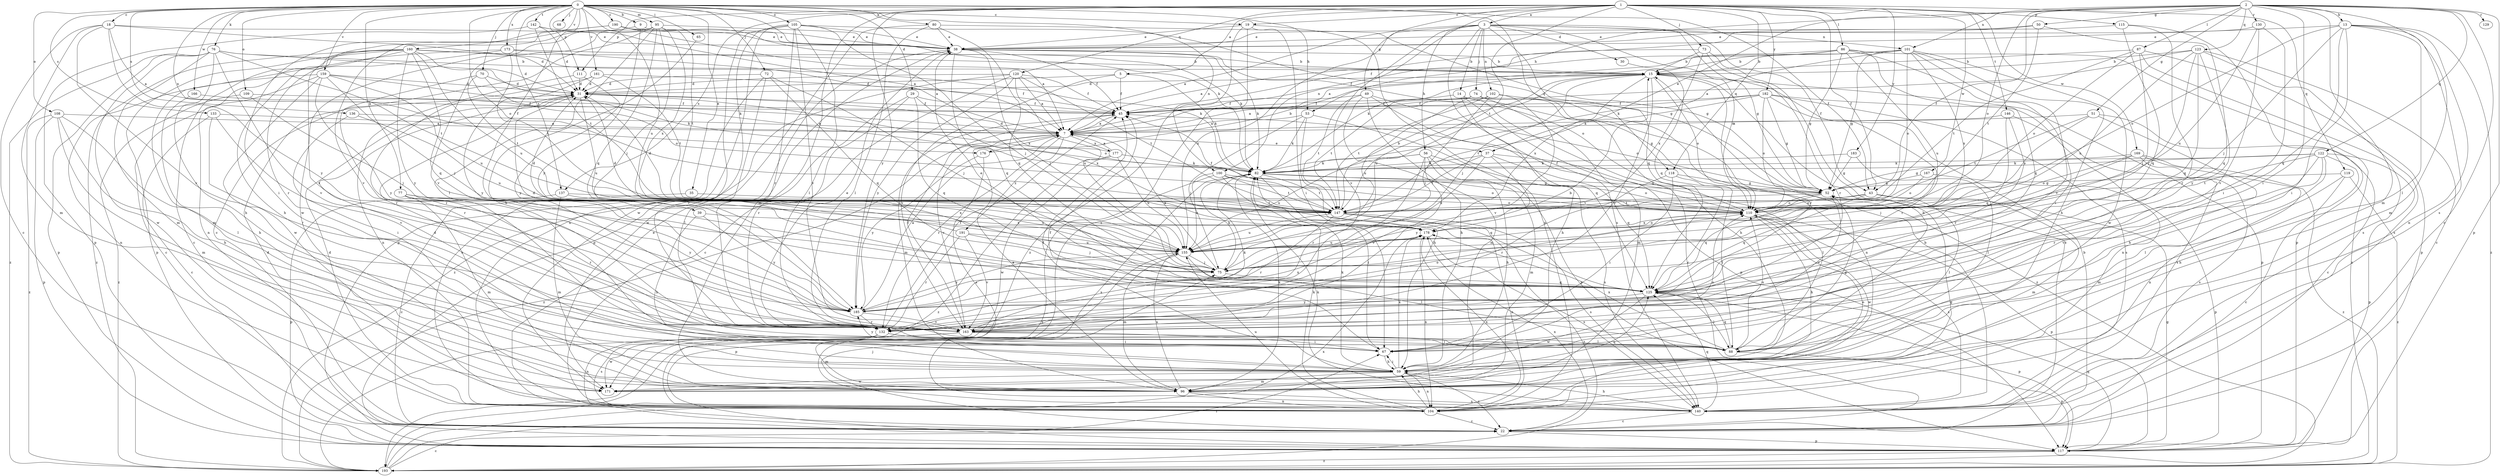 strict digraph  {
0;
1;
2;
3;
5;
7;
9;
13;
14;
15;
18;
19;
22;
29;
30;
31;
35;
37;
38;
39;
43;
45;
49;
50;
51;
52;
53;
56;
59;
65;
67;
68;
70;
72;
73;
74;
75;
76;
77;
80;
82;
86;
87;
88;
95;
96;
100;
101;
102;
104;
105;
108;
109;
110;
111;
115;
117;
118;
119;
120;
122;
123;
125;
129;
130;
132;
133;
136;
137;
140;
142;
146;
147;
155;
159;
160;
161;
163;
166;
167;
169;
171;
173;
176;
177;
178;
182;
183;
185;
190;
191;
193;
0 -> 9  [label=b];
0 -> 18  [label=c];
0 -> 19  [label=c];
0 -> 29  [label=d];
0 -> 35  [label=e];
0 -> 39  [label=f];
0 -> 43  [label=f];
0 -> 53  [label=h];
0 -> 65  [label=i];
0 -> 68  [label=j];
0 -> 70  [label=j];
0 -> 72  [label=j];
0 -> 76  [label=k];
0 -> 77  [label=k];
0 -> 80  [label=k];
0 -> 82  [label=k];
0 -> 95  [label=m];
0 -> 100  [label=n];
0 -> 105  [label=o];
0 -> 108  [label=o];
0 -> 109  [label=o];
0 -> 110  [label=o];
0 -> 111  [label=p];
0 -> 118  [label=q];
0 -> 133  [label=s];
0 -> 136  [label=s];
0 -> 137  [label=s];
0 -> 142  [label=t];
0 -> 155  [label=u];
0 -> 159  [label=v];
0 -> 160  [label=v];
0 -> 161  [label=v];
0 -> 166  [label=w];
0 -> 173  [label=x];
0 -> 176  [label=x];
0 -> 190  [label=z];
1 -> 3  [label=a];
1 -> 5  [label=a];
1 -> 19  [label=c];
1 -> 43  [label=f];
1 -> 49  [label=g];
1 -> 73  [label=j];
1 -> 86  [label=l];
1 -> 96  [label=m];
1 -> 100  [label=n];
1 -> 111  [label=p];
1 -> 115  [label=p];
1 -> 118  [label=q];
1 -> 119  [label=q];
1 -> 120  [label=q];
1 -> 137  [label=s];
1 -> 146  [label=t];
1 -> 147  [label=t];
1 -> 167  [label=w];
1 -> 169  [label=w];
1 -> 182  [label=y];
1 -> 183  [label=y];
1 -> 185  [label=y];
2 -> 13  [label=b];
2 -> 22  [label=c];
2 -> 37  [label=e];
2 -> 43  [label=f];
2 -> 50  [label=g];
2 -> 51  [label=g];
2 -> 53  [label=h];
2 -> 67  [label=i];
2 -> 87  [label=l];
2 -> 96  [label=m];
2 -> 101  [label=n];
2 -> 110  [label=o];
2 -> 117  [label=p];
2 -> 122  [label=q];
2 -> 123  [label=q];
2 -> 129  [label=r];
2 -> 130  [label=r];
2 -> 140  [label=s];
3 -> 7  [label=a];
3 -> 14  [label=b];
3 -> 30  [label=d];
3 -> 43  [label=f];
3 -> 52  [label=g];
3 -> 56  [label=h];
3 -> 74  [label=j];
3 -> 101  [label=n];
3 -> 102  [label=n];
3 -> 110  [label=o];
3 -> 125  [label=q];
3 -> 140  [label=s];
3 -> 155  [label=u];
3 -> 163  [label=v];
5 -> 31  [label=d];
5 -> 45  [label=f];
5 -> 82  [label=k];
5 -> 163  [label=v];
7 -> 37  [label=e];
7 -> 132  [label=r];
7 -> 163  [label=v];
7 -> 176  [label=x];
7 -> 177  [label=x];
7 -> 191  [label=z];
7 -> 193  [label=z];
9 -> 38  [label=e];
9 -> 163  [label=v];
9 -> 185  [label=y];
13 -> 38  [label=e];
13 -> 67  [label=i];
13 -> 75  [label=j];
13 -> 88  [label=l];
13 -> 96  [label=m];
13 -> 104  [label=n];
13 -> 110  [label=o];
13 -> 125  [label=q];
13 -> 193  [label=z];
14 -> 22  [label=c];
14 -> 45  [label=f];
14 -> 52  [label=g];
14 -> 59  [label=h];
14 -> 117  [label=p];
15 -> 31  [label=d];
15 -> 75  [label=j];
15 -> 110  [label=o];
15 -> 117  [label=p];
15 -> 132  [label=r];
15 -> 155  [label=u];
15 -> 163  [label=v];
15 -> 178  [label=x];
18 -> 7  [label=a];
18 -> 22  [label=c];
18 -> 31  [label=d];
18 -> 38  [label=e];
18 -> 96  [label=m];
18 -> 163  [label=v];
18 -> 185  [label=y];
19 -> 38  [label=e];
19 -> 67  [label=i];
19 -> 104  [label=n];
19 -> 140  [label=s];
19 -> 193  [label=z];
22 -> 15  [label=b];
22 -> 75  [label=j];
22 -> 117  [label=p];
22 -> 178  [label=x];
29 -> 45  [label=f];
29 -> 88  [label=l];
29 -> 125  [label=q];
29 -> 132  [label=r];
29 -> 178  [label=x];
30 -> 125  [label=q];
31 -> 45  [label=f];
31 -> 110  [label=o];
31 -> 132  [label=r];
31 -> 155  [label=u];
35 -> 22  [label=c];
35 -> 147  [label=t];
37 -> 82  [label=k];
37 -> 88  [label=l];
37 -> 125  [label=q];
37 -> 147  [label=t];
37 -> 155  [label=u];
37 -> 185  [label=y];
38 -> 15  [label=b];
38 -> 45  [label=f];
38 -> 75  [label=j];
38 -> 82  [label=k];
38 -> 110  [label=o];
38 -> 125  [label=q];
38 -> 171  [label=w];
39 -> 59  [label=h];
39 -> 178  [label=x];
39 -> 185  [label=y];
43 -> 88  [label=l];
43 -> 96  [label=m];
43 -> 110  [label=o];
43 -> 125  [label=q];
43 -> 147  [label=t];
45 -> 7  [label=a];
45 -> 96  [label=m];
49 -> 45  [label=f];
49 -> 59  [label=h];
49 -> 96  [label=m];
49 -> 110  [label=o];
49 -> 125  [label=q];
49 -> 147  [label=t];
50 -> 38  [label=e];
50 -> 45  [label=f];
50 -> 125  [label=q];
50 -> 147  [label=t];
51 -> 7  [label=a];
51 -> 22  [label=c];
51 -> 59  [label=h];
51 -> 110  [label=o];
51 -> 147  [label=t];
52 -> 110  [label=o];
52 -> 125  [label=q];
52 -> 147  [label=t];
52 -> 163  [label=v];
53 -> 7  [label=a];
53 -> 59  [label=h];
53 -> 75  [label=j];
53 -> 82  [label=k];
53 -> 117  [label=p];
56 -> 59  [label=h];
56 -> 82  [label=k];
56 -> 96  [label=m];
56 -> 132  [label=r];
56 -> 140  [label=s];
56 -> 155  [label=u];
56 -> 163  [label=v];
59 -> 22  [label=c];
59 -> 31  [label=d];
59 -> 45  [label=f];
59 -> 67  [label=i];
59 -> 82  [label=k];
59 -> 96  [label=m];
59 -> 104  [label=n];
59 -> 171  [label=w];
59 -> 178  [label=x];
65 -> 59  [label=h];
67 -> 45  [label=f];
67 -> 59  [label=h];
67 -> 110  [label=o];
67 -> 185  [label=y];
70 -> 31  [label=d];
70 -> 110  [label=o];
70 -> 132  [label=r];
70 -> 147  [label=t];
72 -> 22  [label=c];
72 -> 31  [label=d];
72 -> 75  [label=j];
72 -> 125  [label=q];
72 -> 132  [label=r];
73 -> 7  [label=a];
73 -> 15  [label=b];
73 -> 22  [label=c];
73 -> 132  [label=r];
73 -> 178  [label=x];
74 -> 45  [label=f];
74 -> 59  [label=h];
74 -> 96  [label=m];
74 -> 147  [label=t];
74 -> 155  [label=u];
74 -> 193  [label=z];
75 -> 7  [label=a];
75 -> 82  [label=k];
75 -> 125  [label=q];
76 -> 15  [label=b];
76 -> 59  [label=h];
76 -> 82  [label=k];
76 -> 96  [label=m];
76 -> 117  [label=p];
76 -> 147  [label=t];
76 -> 163  [label=v];
76 -> 171  [label=w];
76 -> 193  [label=z];
77 -> 96  [label=m];
77 -> 132  [label=r];
77 -> 147  [label=t];
77 -> 178  [label=x];
77 -> 185  [label=y];
80 -> 38  [label=e];
80 -> 52  [label=g];
80 -> 88  [label=l];
80 -> 117  [label=p];
80 -> 125  [label=q];
82 -> 52  [label=g];
82 -> 67  [label=i];
82 -> 110  [label=o];
82 -> 140  [label=s];
82 -> 147  [label=t];
86 -> 15  [label=b];
86 -> 45  [label=f];
86 -> 52  [label=g];
86 -> 67  [label=i];
86 -> 82  [label=k];
86 -> 125  [label=q];
86 -> 155  [label=u];
86 -> 193  [label=z];
87 -> 15  [label=b];
87 -> 75  [label=j];
87 -> 110  [label=o];
87 -> 117  [label=p];
87 -> 140  [label=s];
87 -> 147  [label=t];
88 -> 15  [label=b];
88 -> 52  [label=g];
88 -> 110  [label=o];
88 -> 117  [label=p];
88 -> 125  [label=q];
88 -> 178  [label=x];
95 -> 22  [label=c];
95 -> 38  [label=e];
95 -> 75  [label=j];
95 -> 88  [label=l];
95 -> 125  [label=q];
95 -> 147  [label=t];
95 -> 163  [label=v];
95 -> 171  [label=w];
95 -> 178  [label=x];
96 -> 7  [label=a];
96 -> 82  [label=k];
96 -> 104  [label=n];
96 -> 110  [label=o];
96 -> 140  [label=s];
96 -> 155  [label=u];
100 -> 52  [label=g];
100 -> 110  [label=o];
100 -> 125  [label=q];
100 -> 147  [label=t];
100 -> 155  [label=u];
100 -> 193  [label=z];
101 -> 7  [label=a];
101 -> 15  [label=b];
101 -> 52  [label=g];
101 -> 59  [label=h];
101 -> 82  [label=k];
101 -> 110  [label=o];
101 -> 163  [label=v];
101 -> 171  [label=w];
101 -> 178  [label=x];
102 -> 45  [label=f];
102 -> 75  [label=j];
102 -> 104  [label=n];
102 -> 147  [label=t];
102 -> 163  [label=v];
104 -> 22  [label=c];
104 -> 31  [label=d];
104 -> 38  [label=e];
104 -> 52  [label=g];
104 -> 59  [label=h];
104 -> 82  [label=k];
104 -> 155  [label=u];
104 -> 178  [label=x];
105 -> 38  [label=e];
105 -> 52  [label=g];
105 -> 75  [label=j];
105 -> 88  [label=l];
105 -> 104  [label=n];
105 -> 117  [label=p];
105 -> 132  [label=r];
105 -> 163  [label=v];
105 -> 171  [label=w];
108 -> 7  [label=a];
108 -> 59  [label=h];
108 -> 88  [label=l];
108 -> 96  [label=m];
108 -> 117  [label=p];
108 -> 193  [label=z];
109 -> 45  [label=f];
109 -> 75  [label=j];
109 -> 193  [label=z];
110 -> 45  [label=f];
110 -> 59  [label=h];
110 -> 117  [label=p];
110 -> 140  [label=s];
110 -> 171  [label=w];
110 -> 178  [label=x];
111 -> 31  [label=d];
111 -> 104  [label=n];
111 -> 185  [label=y];
115 -> 38  [label=e];
115 -> 117  [label=p];
115 -> 125  [label=q];
115 -> 132  [label=r];
117 -> 52  [label=g];
117 -> 125  [label=q];
117 -> 193  [label=z];
118 -> 52  [label=g];
118 -> 67  [label=i];
118 -> 88  [label=l];
118 -> 132  [label=r];
119 -> 22  [label=c];
119 -> 52  [label=g];
119 -> 96  [label=m];
119 -> 193  [label=z];
120 -> 7  [label=a];
120 -> 22  [label=c];
120 -> 31  [label=d];
120 -> 45  [label=f];
120 -> 147  [label=t];
120 -> 155  [label=u];
120 -> 185  [label=y];
120 -> 193  [label=z];
122 -> 52  [label=g];
122 -> 59  [label=h];
122 -> 82  [label=k];
122 -> 88  [label=l];
122 -> 117  [label=p];
122 -> 132  [label=r];
122 -> 147  [label=t];
122 -> 163  [label=v];
123 -> 7  [label=a];
123 -> 15  [label=b];
123 -> 22  [label=c];
123 -> 75  [label=j];
123 -> 125  [label=q];
123 -> 140  [label=s];
123 -> 155  [label=u];
123 -> 185  [label=y];
125 -> 31  [label=d];
125 -> 38  [label=e];
125 -> 88  [label=l];
125 -> 117  [label=p];
125 -> 171  [label=w];
125 -> 185  [label=y];
130 -> 38  [label=e];
130 -> 67  [label=i];
130 -> 155  [label=u];
130 -> 163  [label=v];
132 -> 38  [label=e];
132 -> 45  [label=f];
132 -> 67  [label=i];
132 -> 88  [label=l];
132 -> 96  [label=m];
132 -> 104  [label=n];
133 -> 7  [label=a];
133 -> 22  [label=c];
133 -> 132  [label=r];
133 -> 163  [label=v];
136 -> 7  [label=a];
136 -> 67  [label=i];
136 -> 155  [label=u];
137 -> 96  [label=m];
137 -> 110  [label=o];
137 -> 117  [label=p];
137 -> 155  [label=u];
140 -> 15  [label=b];
140 -> 22  [label=c];
140 -> 31  [label=d];
140 -> 59  [label=h];
140 -> 82  [label=k];
140 -> 125  [label=q];
142 -> 7  [label=a];
142 -> 31  [label=d];
142 -> 38  [label=e];
142 -> 117  [label=p];
142 -> 147  [label=t];
146 -> 7  [label=a];
146 -> 125  [label=q];
146 -> 132  [label=r];
146 -> 140  [label=s];
147 -> 15  [label=b];
147 -> 31  [label=d];
147 -> 45  [label=f];
147 -> 104  [label=n];
147 -> 132  [label=r];
147 -> 140  [label=s];
147 -> 155  [label=u];
147 -> 193  [label=z];
155 -> 75  [label=j];
155 -> 88  [label=l];
155 -> 96  [label=m];
155 -> 117  [label=p];
155 -> 185  [label=y];
159 -> 22  [label=c];
159 -> 31  [label=d];
159 -> 75  [label=j];
159 -> 82  [label=k];
159 -> 104  [label=n];
159 -> 155  [label=u];
159 -> 171  [label=w];
159 -> 185  [label=y];
160 -> 15  [label=b];
160 -> 22  [label=c];
160 -> 31  [label=d];
160 -> 59  [label=h];
160 -> 82  [label=k];
160 -> 104  [label=n];
160 -> 117  [label=p];
160 -> 125  [label=q];
160 -> 155  [label=u];
160 -> 185  [label=y];
160 -> 193  [label=z];
161 -> 31  [label=d];
161 -> 45  [label=f];
161 -> 132  [label=r];
161 -> 147  [label=t];
161 -> 185  [label=y];
163 -> 45  [label=f];
163 -> 67  [label=i];
163 -> 82  [label=k];
163 -> 88  [label=l];
163 -> 140  [label=s];
163 -> 171  [label=w];
166 -> 45  [label=f];
166 -> 59  [label=h];
167 -> 52  [label=g];
167 -> 110  [label=o];
167 -> 117  [label=p];
169 -> 75  [label=j];
169 -> 82  [label=k];
169 -> 104  [label=n];
169 -> 110  [label=o];
169 -> 140  [label=s];
169 -> 193  [label=z];
171 -> 125  [label=q];
173 -> 7  [label=a];
173 -> 15  [label=b];
173 -> 96  [label=m];
173 -> 132  [label=r];
173 -> 147  [label=t];
176 -> 15  [label=b];
176 -> 140  [label=s];
176 -> 185  [label=y];
177 -> 7  [label=a];
177 -> 31  [label=d];
177 -> 82  [label=k];
177 -> 155  [label=u];
177 -> 171  [label=w];
177 -> 193  [label=z];
178 -> 31  [label=d];
178 -> 104  [label=n];
178 -> 110  [label=o];
178 -> 140  [label=s];
178 -> 155  [label=u];
182 -> 7  [label=a];
182 -> 45  [label=f];
182 -> 52  [label=g];
182 -> 104  [label=n];
182 -> 110  [label=o];
182 -> 132  [label=r];
182 -> 140  [label=s];
182 -> 147  [label=t];
183 -> 52  [label=g];
183 -> 82  [label=k];
183 -> 88  [label=l];
185 -> 7  [label=a];
185 -> 15  [label=b];
185 -> 110  [label=o];
185 -> 132  [label=r];
185 -> 163  [label=v];
185 -> 178  [label=x];
190 -> 7  [label=a];
190 -> 38  [label=e];
190 -> 67  [label=i];
190 -> 82  [label=k];
190 -> 163  [label=v];
191 -> 31  [label=d];
191 -> 75  [label=j];
191 -> 132  [label=r];
191 -> 155  [label=u];
191 -> 163  [label=v];
193 -> 22  [label=c];
193 -> 67  [label=i];
193 -> 178  [label=x];
}
